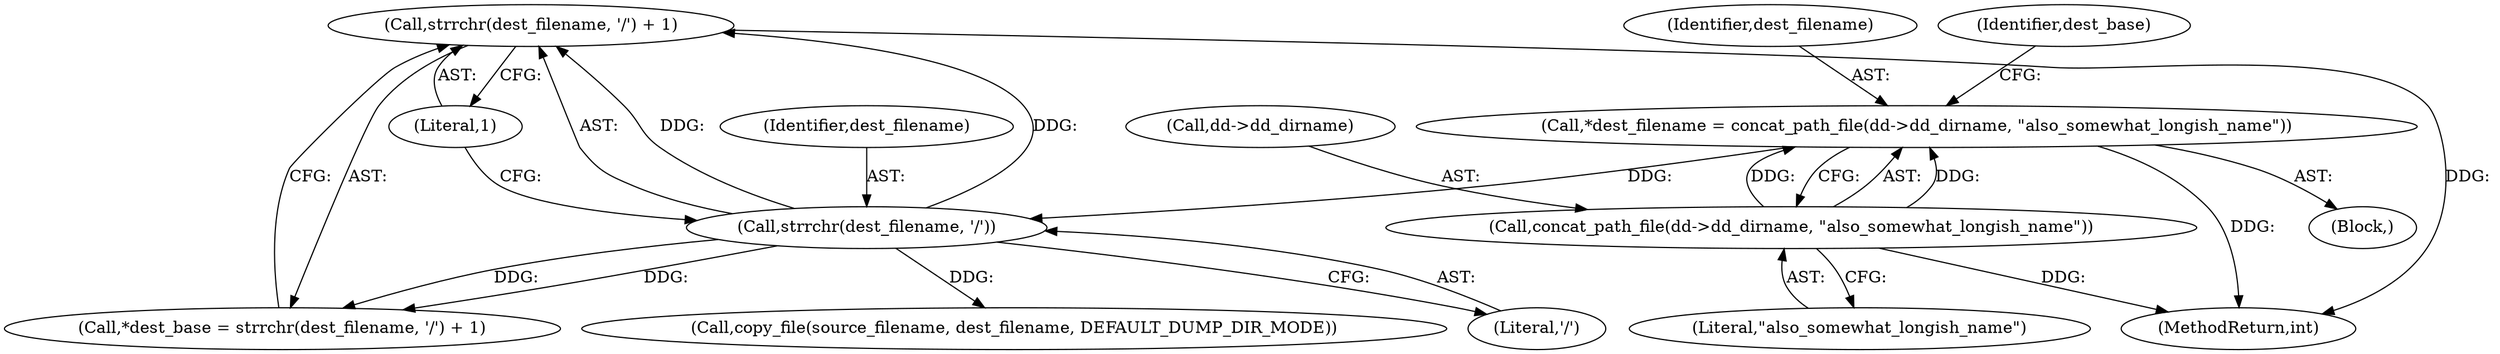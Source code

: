 digraph "0_abrt_80408e9e24a1c10f85fd969e1853e0f192157f92_0@API" {
"1000667" [label="(Call,strrchr(dest_filename, '/') + 1)"];
"1000668" [label="(Call,strrchr(dest_filename, '/'))"];
"1000657" [label="(Call,*dest_filename = concat_path_file(dd->dd_dirname, \"also_somewhat_longish_name\"))"];
"1000659" [label="(Call,concat_path_file(dd->dd_dirname, \"also_somewhat_longish_name\"))"];
"1000657" [label="(Call,*dest_filename = concat_path_file(dd->dd_dirname, \"also_somewhat_longish_name\"))"];
"1000660" [label="(Call,dd->dd_dirname)"];
"1000669" [label="(Identifier,dest_filename)"];
"1000663" [label="(Literal,\"also_somewhat_longish_name\")"];
"1000680" [label="(Call,copy_file(source_filename, dest_filename, DEFAULT_DUMP_DIR_MODE))"];
"1000665" [label="(Call,*dest_base = strrchr(dest_filename, '/') + 1)"];
"1000666" [label="(Identifier,dest_base)"];
"1000670" [label="(Literal,'/')"];
"1000623" [label="(Block,)"];
"1000659" [label="(Call,concat_path_file(dd->dd_dirname, \"also_somewhat_longish_name\"))"];
"1001168" [label="(MethodReturn,int)"];
"1000667" [label="(Call,strrchr(dest_filename, '/') + 1)"];
"1000671" [label="(Literal,1)"];
"1000658" [label="(Identifier,dest_filename)"];
"1000668" [label="(Call,strrchr(dest_filename, '/'))"];
"1000667" -> "1000665"  [label="AST: "];
"1000667" -> "1000671"  [label="CFG: "];
"1000668" -> "1000667"  [label="AST: "];
"1000671" -> "1000667"  [label="AST: "];
"1000665" -> "1000667"  [label="CFG: "];
"1000667" -> "1001168"  [label="DDG: "];
"1000668" -> "1000667"  [label="DDG: "];
"1000668" -> "1000667"  [label="DDG: "];
"1000668" -> "1000670"  [label="CFG: "];
"1000669" -> "1000668"  [label="AST: "];
"1000670" -> "1000668"  [label="AST: "];
"1000671" -> "1000668"  [label="CFG: "];
"1000668" -> "1000665"  [label="DDG: "];
"1000668" -> "1000665"  [label="DDG: "];
"1000657" -> "1000668"  [label="DDG: "];
"1000668" -> "1000680"  [label="DDG: "];
"1000657" -> "1000623"  [label="AST: "];
"1000657" -> "1000659"  [label="CFG: "];
"1000658" -> "1000657"  [label="AST: "];
"1000659" -> "1000657"  [label="AST: "];
"1000666" -> "1000657"  [label="CFG: "];
"1000657" -> "1001168"  [label="DDG: "];
"1000659" -> "1000657"  [label="DDG: "];
"1000659" -> "1000657"  [label="DDG: "];
"1000659" -> "1000663"  [label="CFG: "];
"1000660" -> "1000659"  [label="AST: "];
"1000663" -> "1000659"  [label="AST: "];
"1000659" -> "1001168"  [label="DDG: "];
}
